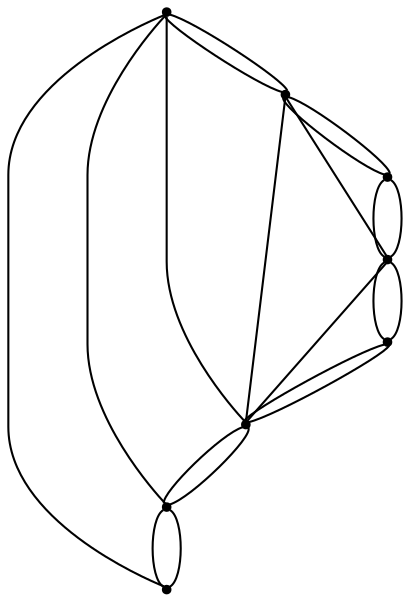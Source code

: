 graph {
  node [shape=point,comment="{\"directed\":false,\"doi\":\"10.1007/978-3-642-18469-7_7\",\"figure\":\"5 (2)\"}"]

  v0 [pos="1628.8119429897156,1297.7936852796884"]
  v1 [pos="1575.6179946267127,1297.7936852796884"]
  v2 [pos="1522.4241735253088,1297.7936852796884"]
  v3 [pos="1469.230225162306,1297.7936852796884"]
  v4 [pos="1416.0383766156813,1297.7936852796884"]
  v5 [pos="1362.8424556978996,1297.7936852796884"]
  v6 [pos="1309.6485073348965,1297.7936852796884"]
  v7 [pos="1256.4546862334926,1297.7936852796884"]

  v7 -- v6 [id="-3",pos="1256.4546862334926,1297.7936852796884 1309.6485073348965,1297.7936852796884 1309.6485073348965,1297.7936852796884 1309.6485073348965,1297.7936852796884"]
  v6 -- v5 [id="-4",pos="1309.6485073348965,1297.7936852796884 1362.8424556978996,1297.7936852796884 1362.8424556978996,1297.7936852796884 1362.8424556978996,1297.7936852796884"]
  v5 -- v4 [id="-5",pos="1362.8424556978996,1297.7936852796884 1416.0383766156813,1297.7936852796884 1416.0383766156813,1297.7936852796884 1416.0383766156813,1297.7936852796884"]
  v4 -- v3 [id="-6",pos="1416.0383766156813,1297.7936852796884 1469.230225162306,1297.7936852796884 1469.230225162306,1297.7936852796884 1469.230225162306,1297.7936852796884"]
  v3 -- v2 [id="-7",pos="1469.230225162306,1297.7936852796884 1522.4241735253088,1297.7936852796884 1522.4241735253088,1297.7936852796884 1522.4241735253088,1297.7936852796884"]
  v2 -- v1 [id="-8",pos="1522.4241735253088,1297.7936852796884 1575.6179946267127,1297.7936852796884 1575.6179946267127,1297.7936852796884 1575.6179946267127,1297.7936852796884"]
  v1 -- v0 [id="-9",pos="1575.6179946267127,1297.7936852796884 1628.8119429897156,1297.7936852796884 1628.8119429897156,1297.7936852796884 1628.8119429897156,1297.7936852796884"]
  v1 -- v0 [id="-10",pos="1575.6179946267127,1297.7936852796884 1595.9718011164684,1311.015724472549 1608.4528551436156,1311.015724472549 1628.8119429897156,1297.7936852796884"]
  v2 -- v1 [id="-11",pos="1522.4241735253088,1297.7936852796884 1542.7820523862217,1311.015724472549 1555.2589067806127,1311.015724472549 1575.6179946267127,1297.7936852796884"]
  v3 -- v2 [id="-12",pos="1469.230225162306,1297.7936852796884 1489.5839043904632,1311.015724472549 1502.0649584176101,1311.015724472549 1522.4241735253088,1297.7936852796884"]
  v4 -- v2 [id="-13",pos="1416.0383766156813,1297.7936852796884 1451.3397578070455,1320.7130883687823 1487.1234286419378,1320.7130883687823 1522.4241735253088,1297.7936852796884"]
  v4 -- v3 [id="-14",pos="1416.0383766156813,1297.7936852796884 1436.3941556602163,1311.015724472549 1448.8752096873632,1311.015724472549 1469.230225162306,1297.7936852796884"]
  v5 -- v4 [id="-15",pos="1362.8424556978996,1297.7936852796884 1383.1960076644577,1311.015724472549 1395.6770616916046,1311.015724472549 1416.0383766156813,1297.7936852796884"]
  v6 -- v5 [id="-16",pos="1309.6485073348965,1297.7936852796884 1330.0020593014551,1311.015724472549 1342.483113328602,1311.015724472549 1362.8424556978996,1297.7936852796884"]
  v6 -- v4 [id="-17",pos="1309.6485073348965,1297.7936852796884 1344.9476614482844,1320.7130883687823 1380.7313322831767,1320.7130883687823 1416.0383766156813,1297.7936852796884"]
  v6 -- v2 [id="-18",pos="1309.6485073348965,1297.7936852796884 1374.8389930035416,1340.112012998124 1457.227897453925,1340.112012998124 1522.4241735253088,1297.7936852796884"]
  v7 -- v6 [id="-19",pos="1256.4546862334926,1297.7936852796884 1276.8081109384523,1311.015724472549 1289.2891649655992,1311.015724472549 1309.6485073348965,1297.7936852796884"]
  v7 -- v2 [id="-20",pos="1256.4546862334926,1297.7936852796884 1336.590774048967,1349.8093768943575 1442.2863676782526,1349.8093768943575 1522.4241735253088,1297.7936852796884"]
  v7 -- v0 [id="-21",pos="1256.4546862334926,1297.7936852796884 1366.4779059714683,1369.2041046868242 1518.7828055874022,1369.2041046868242 1628.8119429897156,1297.7936852796884"]
  v7 -- v1 [id="-22",pos="1256.4546862334926,1297.7936852796884 1351.5363761957963,1359.5067407905908 1480.5303870000716,1359.5067407905908 1575.6179946267127,1297.7936852796884"]
}